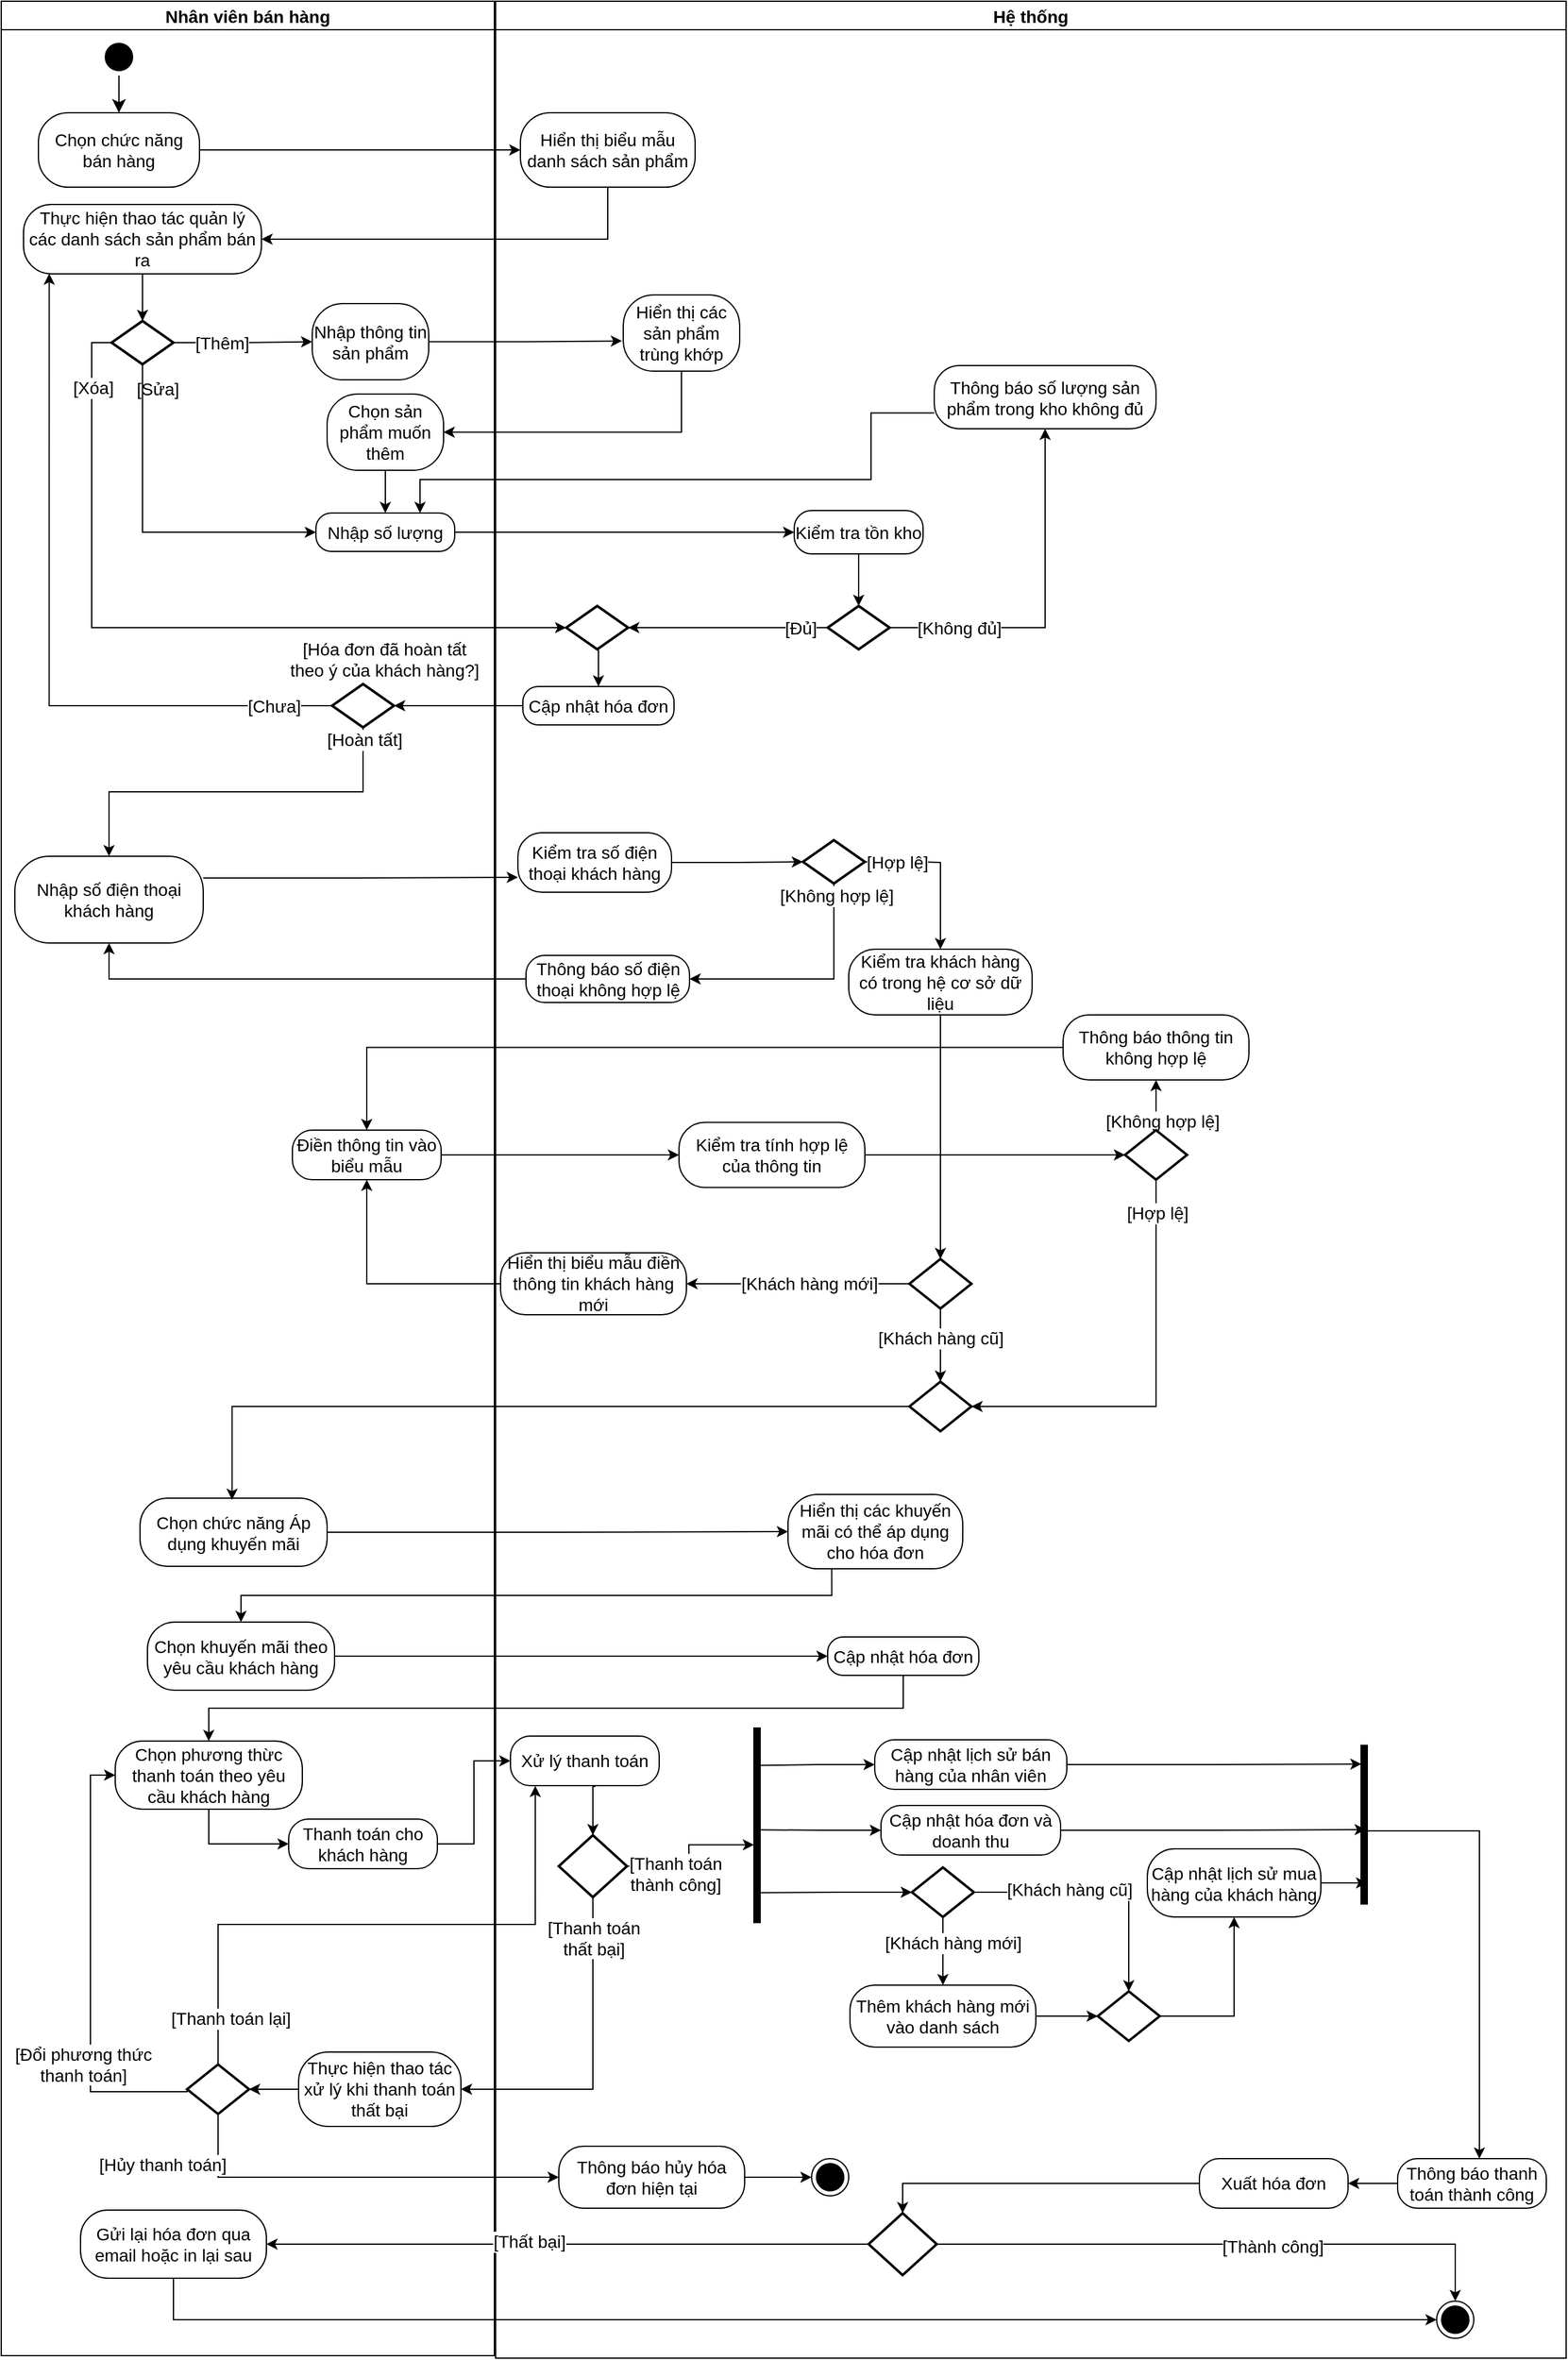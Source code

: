 <mxfile version="26.0.16">
  <diagram name="Page-1" id="S2ohiYedbIWQmPGG_550">
    <mxGraphModel dx="1450" dy="1021" grid="0" gridSize="10" guides="1" tooltips="1" connect="1" arrows="1" fold="1" page="0" pageScale="1" pageWidth="2000" pageHeight="2000" math="0" shadow="0">
      <root>
        <mxCell id="0" />
        <mxCell id="1" parent="0" />
        <mxCell id="1xEPdAz5YI3bWJv0vM2D-1" value="Hệ thống" style="swimlane;startSize=23;fontSize=14;" parent="1" vertex="1">
          <mxGeometry x="307" y="-327" width="864" height="1902" as="geometry" />
        </mxCell>
        <mxCell id="1xEPdAz5YI3bWJv0vM2D-2" value="Hiển thị biểu mẫu danh sách sản phẩm" style="rounded=1;whiteSpace=wrap;html=1;arcSize=40;fontColor=#000000;fillColor=#FFFFFF;strokeColor=#000000;fontSize=14;" parent="1xEPdAz5YI3bWJv0vM2D-1" vertex="1">
          <mxGeometry x="20" y="90" width="141" height="60" as="geometry" />
        </mxCell>
        <mxCell id="1xEPdAz5YI3bWJv0vM2D-9" style="edgeStyle=orthogonalEdgeStyle;rounded=0;orthogonalLoop=1;jettySize=auto;html=1;exitX=0.5;exitY=1;exitDx=0;exitDy=0;entryX=0.5;entryY=0;entryDx=0;entryDy=0;entryPerimeter=0;fontSize=14;exitPerimeter=0;" parent="1xEPdAz5YI3bWJv0vM2D-1" source="1xEPdAz5YI3bWJv0vM2D-54" target="1xEPdAz5YI3bWJv0vM2D-44" edge="1">
          <mxGeometry relative="1" as="geometry">
            <mxPoint x="430" y="470" as="targetPoint" />
            <mxPoint x="425" y="317.5" as="sourcePoint" />
          </mxGeometry>
        </mxCell>
        <mxCell id="1xEPdAz5YI3bWJv0vM2D-10" value="[Khách hàng cũ]" style="edgeLabel;html=1;align=center;verticalAlign=middle;resizable=0;points=[];fontSize=14;" parent="1xEPdAz5YI3bWJv0vM2D-9" vertex="1" connectable="0">
          <mxGeometry x="-0.795" y="-1" relative="1" as="geometry">
            <mxPoint x="1" y="18" as="offset" />
          </mxGeometry>
        </mxCell>
        <mxCell id="1xEPdAz5YI3bWJv0vM2D-11" value="Thông báo số điện thoại không hợp lệ" style="rounded=1;whiteSpace=wrap;html=1;arcSize=40;fontColor=#000000;fillColor=#FFFFFF;strokeColor=#000000;fontSize=14;" parent="1xEPdAz5YI3bWJv0vM2D-1" vertex="1">
          <mxGeometry x="24.5" y="770" width="132" height="38" as="geometry" />
        </mxCell>
        <mxCell id="1xEPdAz5YI3bWJv0vM2D-45" style="edgeStyle=orthogonalEdgeStyle;rounded=0;orthogonalLoop=1;jettySize=auto;html=1;exitX=0.5;exitY=1;exitDx=0;exitDy=0;entryX=1;entryY=0.5;entryDx=0;entryDy=0;entryPerimeter=0;fontSize=14;exitPerimeter=0;" parent="1xEPdAz5YI3bWJv0vM2D-1" source="1xEPdAz5YI3bWJv0vM2D-55" target="1xEPdAz5YI3bWJv0vM2D-44" edge="1">
          <mxGeometry relative="1" as="geometry">
            <mxPoint x="755" y="390" as="sourcePoint" />
          </mxGeometry>
        </mxCell>
        <mxCell id="1xEPdAz5YI3bWJv0vM2D-46" value="[Hợp lệ]" style="edgeLabel;html=1;align=center;verticalAlign=middle;resizable=0;points=[];fontSize=14;" parent="1xEPdAz5YI3bWJv0vM2D-45" vertex="1" connectable="0">
          <mxGeometry x="-0.839" y="1" relative="1" as="geometry">
            <mxPoint as="offset" />
          </mxGeometry>
        </mxCell>
        <mxCell id="1xEPdAz5YI3bWJv0vM2D-47" value="Thông báo thông tin không hợp lệ" style="rounded=1;whiteSpace=wrap;html=1;arcSize=40;fontColor=#000000;fillColor=#FFFFFF;strokeColor=#000000;fontSize=14;" parent="1xEPdAz5YI3bWJv0vM2D-1" vertex="1">
          <mxGeometry x="458" y="818" width="150" height="52.5" as="geometry" />
        </mxCell>
        <mxCell id="tTK-zyydaF6mxMZGHGKh-48" style="edgeStyle=orthogonalEdgeStyle;rounded=0;orthogonalLoop=1;jettySize=auto;html=1;exitX=1;exitY=0.5;exitDx=0;exitDy=0;exitPerimeter=0;fontSize=14;" parent="1xEPdAz5YI3bWJv0vM2D-1" source="1xEPdAz5YI3bWJv0vM2D-53" target="tTK-zyydaF6mxMZGHGKh-36" edge="1">
          <mxGeometry relative="1" as="geometry">
            <Array as="points">
              <mxPoint x="342" y="695" />
              <mxPoint x="381" y="695" />
            </Array>
          </mxGeometry>
        </mxCell>
        <mxCell id="tTK-zyydaF6mxMZGHGKh-49" value="[Hợp lệ]" style="edgeLabel;html=1;align=center;verticalAlign=middle;resizable=0;points=[];fontSize=14;" parent="tTK-zyydaF6mxMZGHGKh-48" vertex="1" connectable="0">
          <mxGeometry x="-0.916" y="1" relative="1" as="geometry">
            <mxPoint x="20" y="1" as="offset" />
          </mxGeometry>
        </mxCell>
        <mxCell id="tTK-zyydaF6mxMZGHGKh-51" style="edgeStyle=orthogonalEdgeStyle;rounded=0;orthogonalLoop=1;jettySize=auto;html=1;exitX=0.5;exitY=1;exitDx=0;exitDy=0;exitPerimeter=0;entryX=1;entryY=0.5;entryDx=0;entryDy=0;fontSize=14;" parent="1xEPdAz5YI3bWJv0vM2D-1" source="1xEPdAz5YI3bWJv0vM2D-53" target="1xEPdAz5YI3bWJv0vM2D-11" edge="1">
          <mxGeometry relative="1" as="geometry" />
        </mxCell>
        <mxCell id="tTK-zyydaF6mxMZGHGKh-52" value="[Không hợp lệ]" style="edgeLabel;html=1;align=center;verticalAlign=middle;resizable=0;points=[];fontSize=14;" parent="tTK-zyydaF6mxMZGHGKh-51" vertex="1" connectable="0">
          <mxGeometry x="-0.897" y="2" relative="1" as="geometry">
            <mxPoint as="offset" />
          </mxGeometry>
        </mxCell>
        <mxCell id="1xEPdAz5YI3bWJv0vM2D-53" value="" style="strokeWidth=2;html=1;shape=mxgraph.flowchart.decision;whiteSpace=wrap;fontSize=14;" parent="1xEPdAz5YI3bWJv0vM2D-1" vertex="1">
          <mxGeometry x="248" y="677" width="50" height="35" as="geometry" />
        </mxCell>
        <mxCell id="1xEPdAz5YI3bWJv0vM2D-54" value="" style="strokeWidth=2;html=1;shape=mxgraph.flowchart.decision;whiteSpace=wrap;fontSize=14;" parent="1xEPdAz5YI3bWJv0vM2D-1" vertex="1">
          <mxGeometry x="334" y="1015" width="50" height="40" as="geometry" />
        </mxCell>
        <mxCell id="tTK-zyydaF6mxMZGHGKh-21" style="edgeStyle=orthogonalEdgeStyle;rounded=0;orthogonalLoop=1;jettySize=auto;html=1;exitX=0.5;exitY=0;exitDx=0;exitDy=0;exitPerimeter=0;fontSize=14;" parent="1xEPdAz5YI3bWJv0vM2D-1" source="1xEPdAz5YI3bWJv0vM2D-55" target="1xEPdAz5YI3bWJv0vM2D-47" edge="1">
          <mxGeometry relative="1" as="geometry" />
        </mxCell>
        <mxCell id="tTK-zyydaF6mxMZGHGKh-40" value="[Không hợp lệ]" style="edgeLabel;html=1;align=center;verticalAlign=middle;resizable=0;points=[];fontSize=14;" parent="tTK-zyydaF6mxMZGHGKh-21" vertex="1" connectable="0">
          <mxGeometry x="-0.645" y="-5" relative="1" as="geometry">
            <mxPoint as="offset" />
          </mxGeometry>
        </mxCell>
        <mxCell id="1xEPdAz5YI3bWJv0vM2D-55" value="" style="strokeWidth=2;html=1;shape=mxgraph.flowchart.decision;whiteSpace=wrap;fontSize=14;" parent="1xEPdAz5YI3bWJv0vM2D-1" vertex="1">
          <mxGeometry x="508" y="911" width="50" height="40" as="geometry" />
        </mxCell>
        <mxCell id="tTK-zyydaF6mxMZGHGKh-13" value="Kiểm tra tính hợp lệ của thông tin" style="rounded=1;whiteSpace=wrap;html=1;arcSize=40;fontColor=#000000;fillColor=#FFFFFF;strokeColor=#000000;fontSize=14;" parent="1xEPdAz5YI3bWJv0vM2D-1" vertex="1">
          <mxGeometry x="148" y="904.75" width="150" height="52.5" as="geometry" />
        </mxCell>
        <mxCell id="tTK-zyydaF6mxMZGHGKh-20" style="edgeStyle=orthogonalEdgeStyle;rounded=0;orthogonalLoop=1;jettySize=auto;html=1;exitX=1;exitY=0.5;exitDx=0;exitDy=0;entryX=0;entryY=0.5;entryDx=0;entryDy=0;entryPerimeter=0;fontSize=14;" parent="1xEPdAz5YI3bWJv0vM2D-1" source="tTK-zyydaF6mxMZGHGKh-13" target="1xEPdAz5YI3bWJv0vM2D-55" edge="1">
          <mxGeometry relative="1" as="geometry" />
        </mxCell>
        <mxCell id="tTK-zyydaF6mxMZGHGKh-23" value="Kiểm tra số điện thoại khách hàng" style="rounded=1;whiteSpace=wrap;html=1;arcSize=40;fontColor=#000000;fillColor=#FFFFFF;strokeColor=#000000;fontSize=14;" parent="1xEPdAz5YI3bWJv0vM2D-1" vertex="1">
          <mxGeometry x="18" y="671" width="124" height="48" as="geometry" />
        </mxCell>
        <mxCell id="1xEPdAz5YI3bWJv0vM2D-44" value="" style="strokeWidth=2;html=1;shape=mxgraph.flowchart.decision;whiteSpace=wrap;fontSize=14;" parent="1xEPdAz5YI3bWJv0vM2D-1" vertex="1">
          <mxGeometry x="334" y="1114" width="50" height="40" as="geometry" />
        </mxCell>
        <mxCell id="tTK-zyydaF6mxMZGHGKh-36" value="Kiểm tra khách hàng có trong hệ cơ sở dữ liệu" style="rounded=1;whiteSpace=wrap;html=1;arcSize=40;fontColor=#000000;fillColor=#FFFFFF;strokeColor=#000000;fontSize=14;" parent="1xEPdAz5YI3bWJv0vM2D-1" vertex="1">
          <mxGeometry x="285" y="765" width="148" height="53" as="geometry" />
        </mxCell>
        <mxCell id="tTK-zyydaF6mxMZGHGKh-37" style="edgeStyle=orthogonalEdgeStyle;rounded=0;orthogonalLoop=1;jettySize=auto;html=1;exitX=0.5;exitY=1;exitDx=0;exitDy=0;entryX=0.5;entryY=0;entryDx=0;entryDy=0;entryPerimeter=0;fontSize=14;" parent="1xEPdAz5YI3bWJv0vM2D-1" source="tTK-zyydaF6mxMZGHGKh-36" target="1xEPdAz5YI3bWJv0vM2D-54" edge="1">
          <mxGeometry relative="1" as="geometry" />
        </mxCell>
        <mxCell id="1xEPdAz5YI3bWJv0vM2D-12" value="Hiển thị biểu mẫu điền thông tin khách hàng mới" style="rounded=1;whiteSpace=wrap;html=1;arcSize=40;fontColor=#000000;fillColor=#FFFFFF;strokeColor=#000000;fontSize=14;" parent="1xEPdAz5YI3bWJv0vM2D-1" vertex="1">
          <mxGeometry x="4" y="1010" width="150" height="50" as="geometry" />
        </mxCell>
        <mxCell id="1xEPdAz5YI3bWJv0vM2D-7" style="edgeStyle=orthogonalEdgeStyle;rounded=0;orthogonalLoop=1;jettySize=auto;html=1;exitX=0;exitY=0.5;exitDx=0;exitDy=0;entryX=1;entryY=0.5;entryDx=0;entryDy=0;fontSize=14;exitPerimeter=0;" parent="1xEPdAz5YI3bWJv0vM2D-1" source="1xEPdAz5YI3bWJv0vM2D-54" target="1xEPdAz5YI3bWJv0vM2D-12" edge="1">
          <mxGeometry relative="1" as="geometry">
            <mxPoint x="680" y="270" as="targetPoint" />
            <Array as="points" />
            <mxPoint x="425" y="222.5" as="sourcePoint" />
          </mxGeometry>
        </mxCell>
        <mxCell id="1xEPdAz5YI3bWJv0vM2D-8" value="[Khách hàng&amp;nbsp;&lt;span style=&quot;background-color: light-dark(#ffffff, var(--ge-dark-color, #121212)); color: light-dark(rgb(0, 0, 0), rgb(255, 255, 255));&quot;&gt;mới]&lt;/span&gt;" style="edgeLabel;html=1;align=center;verticalAlign=middle;resizable=0;points=[];fontSize=14;" parent="1xEPdAz5YI3bWJv0vM2D-7" vertex="1" connectable="0">
          <mxGeometry x="-0.256" y="1" relative="1" as="geometry">
            <mxPoint x="-14" y="-1" as="offset" />
          </mxGeometry>
        </mxCell>
        <mxCell id="tTK-zyydaF6mxMZGHGKh-50" style="edgeStyle=orthogonalEdgeStyle;rounded=0;orthogonalLoop=1;jettySize=auto;html=1;exitX=1;exitY=0.5;exitDx=0;exitDy=0;entryX=0;entryY=0.5;entryDx=0;entryDy=0;entryPerimeter=0;fontSize=14;" parent="1xEPdAz5YI3bWJv0vM2D-1" source="tTK-zyydaF6mxMZGHGKh-23" target="1xEPdAz5YI3bWJv0vM2D-53" edge="1">
          <mxGeometry relative="1" as="geometry" />
        </mxCell>
        <mxCell id="tTK-zyydaF6mxMZGHGKh-71" style="edgeStyle=orthogonalEdgeStyle;rounded=0;orthogonalLoop=1;jettySize=auto;html=1;exitX=1;exitY=0.5;exitDx=0;exitDy=0;exitPerimeter=0;entryX=0.5;entryY=1;entryDx=0;entryDy=0;fontSize=14;" parent="1xEPdAz5YI3bWJv0vM2D-1" source="tTK-zyydaF6mxMZGHGKh-55" target="tTK-zyydaF6mxMZGHGKh-86" edge="1">
          <mxGeometry relative="1" as="geometry">
            <mxPoint x="450" y="349" as="targetPoint" />
          </mxGeometry>
        </mxCell>
        <mxCell id="tTK-zyydaF6mxMZGHGKh-72" value="[Không đủ]" style="edgeLabel;html=1;align=center;verticalAlign=middle;resizable=0;points=[];fontSize=14;" parent="tTK-zyydaF6mxMZGHGKh-71" vertex="1" connectable="0">
          <mxGeometry x="-0.723" y="-1" relative="1" as="geometry">
            <mxPoint x="16" y="-1" as="offset" />
          </mxGeometry>
        </mxCell>
        <mxCell id="tTK-zyydaF6mxMZGHGKh-101" value="" style="edgeStyle=orthogonalEdgeStyle;rounded=0;orthogonalLoop=1;jettySize=auto;html=1;fontSize=14;" parent="1xEPdAz5YI3bWJv0vM2D-1" source="tTK-zyydaF6mxMZGHGKh-68" target="tTK-zyydaF6mxMZGHGKh-55" edge="1">
          <mxGeometry relative="1" as="geometry" />
        </mxCell>
        <mxCell id="tTK-zyydaF6mxMZGHGKh-68" value="Kiểm tra tồn kho" style="rounded=1;whiteSpace=wrap;html=1;arcSize=40;fontColor=#000000;fillColor=#FFFFFF;strokeColor=#000000;fontSize=14;" parent="1xEPdAz5YI3bWJv0vM2D-1" vertex="1">
          <mxGeometry x="241" y="411" width="104" height="35" as="geometry" />
        </mxCell>
        <mxCell id="tTK-zyydaF6mxMZGHGKh-86" value="Thông báo số lượng sản phẩm trong kho không đủ" style="rounded=1;whiteSpace=wrap;html=1;arcSize=40;fontColor=#000000;fillColor=#FFFFFF;strokeColor=#000000;fontSize=14;" parent="1xEPdAz5YI3bWJv0vM2D-1" vertex="1">
          <mxGeometry x="354" y="294" width="179" height="51" as="geometry" />
        </mxCell>
        <mxCell id="tTK-zyydaF6mxMZGHGKh-89" value="Hiển thị các sản phẩm trùng khớp" style="rounded=1;whiteSpace=wrap;html=1;arcSize=40;fontColor=#000000;fillColor=#FFFFFF;strokeColor=#000000;fontSize=14;" parent="1xEPdAz5YI3bWJv0vM2D-1" vertex="1">
          <mxGeometry x="103" y="237" width="94" height="61.5" as="geometry" />
        </mxCell>
        <mxCell id="tTK-zyydaF6mxMZGHGKh-104" style="edgeStyle=orthogonalEdgeStyle;rounded=0;orthogonalLoop=1;jettySize=auto;html=1;exitX=0.5;exitY=1;exitDx=0;exitDy=0;exitPerimeter=0;entryX=0.5;entryY=0;entryDx=0;entryDy=0;fontSize=14;" parent="1xEPdAz5YI3bWJv0vM2D-1" source="tTK-zyydaF6mxMZGHGKh-63" target="tTK-zyydaF6mxMZGHGKh-105" edge="1">
          <mxGeometry relative="1" as="geometry">
            <mxPoint x="78" y="549.4" as="targetPoint" />
          </mxGeometry>
        </mxCell>
        <mxCell id="tTK-zyydaF6mxMZGHGKh-63" value="" style="strokeWidth=2;html=1;shape=mxgraph.flowchart.decision;whiteSpace=wrap;fontSize=14;" parent="1xEPdAz5YI3bWJv0vM2D-1" vertex="1">
          <mxGeometry x="57" y="488" width="50" height="35" as="geometry" />
        </mxCell>
        <mxCell id="tTK-zyydaF6mxMZGHGKh-55" value="" style="strokeWidth=2;html=1;shape=mxgraph.flowchart.decision;whiteSpace=wrap;fontSize=14;" parent="1xEPdAz5YI3bWJv0vM2D-1" vertex="1">
          <mxGeometry x="268" y="488" width="50" height="35" as="geometry" />
        </mxCell>
        <mxCell id="tTK-zyydaF6mxMZGHGKh-99" style="edgeStyle=orthogonalEdgeStyle;rounded=0;orthogonalLoop=1;jettySize=auto;html=1;exitX=0;exitY=0.5;exitDx=0;exitDy=0;exitPerimeter=0;entryX=1;entryY=0.5;entryDx=0;entryDy=0;entryPerimeter=0;fontSize=14;" parent="1xEPdAz5YI3bWJv0vM2D-1" source="tTK-zyydaF6mxMZGHGKh-55" target="tTK-zyydaF6mxMZGHGKh-63" edge="1">
          <mxGeometry relative="1" as="geometry" />
        </mxCell>
        <mxCell id="tTK-zyydaF6mxMZGHGKh-100" value="[Đủ]" style="edgeLabel;html=1;align=center;verticalAlign=middle;resizable=0;points=[];fontSize=14;" parent="tTK-zyydaF6mxMZGHGKh-99" vertex="1" connectable="0">
          <mxGeometry x="-0.876" y="-1" relative="1" as="geometry">
            <mxPoint x="-12" y="1" as="offset" />
          </mxGeometry>
        </mxCell>
        <mxCell id="tTK-zyydaF6mxMZGHGKh-105" value="Cập nhật hóa đơn" style="rounded=1;whiteSpace=wrap;html=1;arcSize=40;fontColor=#000000;fillColor=#FFFFFF;strokeColor=#000000;fontSize=14;" parent="1xEPdAz5YI3bWJv0vM2D-1" vertex="1">
          <mxGeometry x="22" y="553" width="122" height="31" as="geometry" />
        </mxCell>
        <mxCell id="tTK-zyydaF6mxMZGHGKh-116" value="" style="ellipse;html=1;shape=endState;fillColor=#000000;strokeColor=#000000;fontSize=14;" parent="1xEPdAz5YI3bWJv0vM2D-1" vertex="1">
          <mxGeometry x="759.5" y="1856" width="30" height="30" as="geometry" />
        </mxCell>
        <mxCell id="tTK-zyydaF6mxMZGHGKh-117" value="Xử lý thanh toán" style="rounded=1;whiteSpace=wrap;html=1;arcSize=40;fontColor=#000000;fillColor=#FFFFFF;strokeColor=#000000;fontSize=14;" parent="1xEPdAz5YI3bWJv0vM2D-1" vertex="1">
          <mxGeometry x="12" y="1400" width="120" height="40" as="geometry" />
        </mxCell>
        <mxCell id="tTK-zyydaF6mxMZGHGKh-118" value="" style="edgeStyle=orthogonalEdgeStyle;rounded=0;orthogonalLoop=1;jettySize=auto;html=1;entryX=0.477;entryY=0.363;entryDx=0;entryDy=0;entryPerimeter=0;startArrow=classic;startFill=1;endArrow=none;fontSize=14;" parent="1xEPdAz5YI3bWJv0vM2D-1" source="tTK-zyydaF6mxMZGHGKh-119" target="tTK-zyydaF6mxMZGHGKh-120" edge="1">
          <mxGeometry relative="1" as="geometry" />
        </mxCell>
        <mxCell id="tTK-zyydaF6mxMZGHGKh-119" value="Cập nhật hóa đơn và doanh thu" style="rounded=1;whiteSpace=wrap;html=1;arcSize=40;fontColor=#000000;fillColor=#FFFFFF;strokeColor=#000000;fontSize=14;" parent="1xEPdAz5YI3bWJv0vM2D-1" vertex="1">
          <mxGeometry x="311" y="1456" width="145" height="40" as="geometry" />
        </mxCell>
        <mxCell id="tTK-zyydaF6mxMZGHGKh-120" value="" style="shape=line;html=1;strokeWidth=6;strokeColor=#000000;rotation=-90;fontSize=14;" parent="1xEPdAz5YI3bWJv0vM2D-1" vertex="1">
          <mxGeometry x="132" y="1467" width="158" height="10" as="geometry" />
        </mxCell>
        <mxCell id="tTK-zyydaF6mxMZGHGKh-121" style="edgeStyle=orthogonalEdgeStyle;rounded=0;orthogonalLoop=1;jettySize=auto;html=1;exitX=0.5;exitY=1;exitDx=0;exitDy=0;fontSize=14;" parent="1xEPdAz5YI3bWJv0vM2D-1" edge="1">
          <mxGeometry relative="1" as="geometry">
            <mxPoint x="246" y="1601" as="sourcePoint" />
            <mxPoint x="246" y="1601" as="targetPoint" />
          </mxGeometry>
        </mxCell>
        <mxCell id="tTK-zyydaF6mxMZGHGKh-122" value="" style="shape=line;html=1;strokeWidth=6;strokeColor=#000000;rotation=-90;fontSize=14;" parent="1xEPdAz5YI3bWJv0vM2D-1" vertex="1">
          <mxGeometry x="636.5" y="1466.5" width="129" height="10" as="geometry" />
        </mxCell>
        <mxCell id="tTK-zyydaF6mxMZGHGKh-123" value="Thêm khách hàng mới vào danh sách" style="rounded=1;whiteSpace=wrap;html=1;arcSize=40;fontColor=#000000;fillColor=#FFFFFF;strokeColor=#000000;fontSize=14;" parent="1xEPdAz5YI3bWJv0vM2D-1" vertex="1">
          <mxGeometry x="286" y="1601" width="150" height="50" as="geometry" />
        </mxCell>
        <mxCell id="tTK-zyydaF6mxMZGHGKh-124" style="edgeStyle=orthogonalEdgeStyle;rounded=0;orthogonalLoop=1;jettySize=auto;html=1;exitX=1;exitY=0.5;exitDx=0;exitDy=0;exitPerimeter=0;entryX=0.5;entryY=1;entryDx=0;entryDy=0;fontSize=14;" parent="1xEPdAz5YI3bWJv0vM2D-1" source="tTK-zyydaF6mxMZGHGKh-125" target="tTK-zyydaF6mxMZGHGKh-126" edge="1">
          <mxGeometry relative="1" as="geometry" />
        </mxCell>
        <mxCell id="tTK-zyydaF6mxMZGHGKh-125" value="" style="strokeWidth=2;html=1;shape=mxgraph.flowchart.decision;whiteSpace=wrap;fontSize=14;" parent="1xEPdAz5YI3bWJv0vM2D-1" vertex="1">
          <mxGeometry x="486" y="1606" width="50" height="40" as="geometry" />
        </mxCell>
        <mxCell id="tTK-zyydaF6mxMZGHGKh-126" value="Cập nhật lịch sử mua hàng của khách hàng" style="rounded=1;whiteSpace=wrap;html=1;arcSize=40;fontColor=#000000;fillColor=#FFFFFF;strokeColor=#000000;fontSize=14;" parent="1xEPdAz5YI3bWJv0vM2D-1" vertex="1">
          <mxGeometry x="526" y="1491" width="140" height="55" as="geometry" />
        </mxCell>
        <mxCell id="tTK-zyydaF6mxMZGHGKh-127" value="Cập nhật lịch sử bán hàng của nhân viên" style="rounded=1;whiteSpace=wrap;html=1;arcSize=40;fontColor=#000000;fillColor=#FFFFFF;strokeColor=#000000;fontSize=14;" parent="1xEPdAz5YI3bWJv0vM2D-1" vertex="1">
          <mxGeometry x="306" y="1403" width="155" height="40" as="geometry" />
        </mxCell>
        <mxCell id="tTK-zyydaF6mxMZGHGKh-128" style="edgeStyle=orthogonalEdgeStyle;rounded=0;orthogonalLoop=1;jettySize=auto;html=1;fontSize=14;" parent="1xEPdAz5YI3bWJv0vM2D-1" source="tTK-zyydaF6mxMZGHGKh-135" target="tTK-zyydaF6mxMZGHGKh-116" edge="1">
          <mxGeometry relative="1" as="geometry">
            <mxPoint x="751" y="1534" as="sourcePoint" />
          </mxGeometry>
        </mxCell>
        <mxCell id="tTK-zyydaF6mxMZGHGKh-129" value="[Thành công]" style="edgeLabel;html=1;align=center;verticalAlign=middle;resizable=0;points=[];fontSize=14;" parent="tTK-zyydaF6mxMZGHGKh-128" vertex="1" connectable="0">
          <mxGeometry x="0.164" y="-2" relative="1" as="geometry">
            <mxPoint as="offset" />
          </mxGeometry>
        </mxCell>
        <mxCell id="tTK-zyydaF6mxMZGHGKh-130" value="Xuất hóa đơn" style="rounded=1;whiteSpace=wrap;html=1;arcSize=40;fontColor=#000000;fillColor=#FFFFFF;strokeColor=#000000;fontSize=14;" parent="1xEPdAz5YI3bWJv0vM2D-1" vertex="1">
          <mxGeometry x="568" y="1741" width="120" height="40" as="geometry" />
        </mxCell>
        <mxCell id="tTK-zyydaF6mxMZGHGKh-131" style="edgeStyle=orthogonalEdgeStyle;rounded=0;orthogonalLoop=1;jettySize=auto;html=1;exitX=1;exitY=0.5;exitDx=0;exitDy=0;entryX=0.5;entryY=0;entryDx=0;entryDy=0;entryPerimeter=0;exitPerimeter=0;fontSize=14;" parent="1xEPdAz5YI3bWJv0vM2D-1" source="tTK-zyydaF6mxMZGHGKh-138" target="tTK-zyydaF6mxMZGHGKh-125" edge="1">
          <mxGeometry relative="1" as="geometry">
            <mxPoint x="456" y="1518.5" as="sourcePoint" />
          </mxGeometry>
        </mxCell>
        <mxCell id="tTK-zyydaF6mxMZGHGKh-132" value="[Khách hàng cũ]" style="edgeLabel;html=1;align=center;verticalAlign=middle;resizable=0;points=[];fontSize=14;" parent="tTK-zyydaF6mxMZGHGKh-131" vertex="1" connectable="0">
          <mxGeometry x="-0.252" y="2" relative="1" as="geometry">
            <mxPoint as="offset" />
          </mxGeometry>
        </mxCell>
        <mxCell id="tTK-zyydaF6mxMZGHGKh-133" style="edgeStyle=orthogonalEdgeStyle;rounded=0;orthogonalLoop=1;jettySize=auto;html=1;exitX=1;exitY=0.5;exitDx=0;exitDy=0;entryX=0;entryY=0.5;entryDx=0;entryDy=0;entryPerimeter=0;fontSize=14;" parent="1xEPdAz5YI3bWJv0vM2D-1" source="tTK-zyydaF6mxMZGHGKh-123" target="tTK-zyydaF6mxMZGHGKh-125" edge="1">
          <mxGeometry relative="1" as="geometry" />
        </mxCell>
        <mxCell id="tTK-zyydaF6mxMZGHGKh-135" value="" style="strokeWidth=2;html=1;shape=mxgraph.flowchart.decision;whiteSpace=wrap;fontSize=14;" parent="1xEPdAz5YI3bWJv0vM2D-1" vertex="1">
          <mxGeometry x="301" y="1785" width="55" height="50" as="geometry" />
        </mxCell>
        <mxCell id="tTK-zyydaF6mxMZGHGKh-137" value="" style="edgeStyle=orthogonalEdgeStyle;rounded=0;orthogonalLoop=1;jettySize=auto;html=1;fontSize=14;" parent="1xEPdAz5YI3bWJv0vM2D-1" source="tTK-zyydaF6mxMZGHGKh-138" target="tTK-zyydaF6mxMZGHGKh-123" edge="1">
          <mxGeometry relative="1" as="geometry" />
        </mxCell>
        <mxCell id="tTK-zyydaF6mxMZGHGKh-138" value="" style="strokeWidth=2;html=1;shape=mxgraph.flowchart.decision;whiteSpace=wrap;fontSize=14;" parent="1xEPdAz5YI3bWJv0vM2D-1" vertex="1">
          <mxGeometry x="336" y="1506" width="50" height="40" as="geometry" />
        </mxCell>
        <mxCell id="tTK-zyydaF6mxMZGHGKh-139" value="[Khách hàng mới]" style="edgeLabel;html=1;align=center;verticalAlign=middle;resizable=0;points=[];fontSize=14;rotation=0;" parent="1xEPdAz5YI3bWJv0vM2D-1" vertex="1" connectable="0">
          <mxGeometry x="355.999" y="1580.999" as="geometry">
            <mxPoint x="13" y="-14" as="offset" />
          </mxGeometry>
        </mxCell>
        <mxCell id="tTK-zyydaF6mxMZGHGKh-140" style="edgeStyle=orthogonalEdgeStyle;rounded=0;orthogonalLoop=1;jettySize=auto;html=1;exitX=0;exitY=0.5;exitDx=0;exitDy=0;entryX=0.805;entryY=0.24;entryDx=0;entryDy=0;entryPerimeter=0;startArrow=classic;startFill=1;endArrow=none;fontSize=14;" parent="1xEPdAz5YI3bWJv0vM2D-1" source="tTK-zyydaF6mxMZGHGKh-127" target="tTK-zyydaF6mxMZGHGKh-120" edge="1">
          <mxGeometry relative="1" as="geometry" />
        </mxCell>
        <mxCell id="tTK-zyydaF6mxMZGHGKh-141" style="edgeStyle=orthogonalEdgeStyle;rounded=0;orthogonalLoop=1;jettySize=auto;html=1;exitX=0;exitY=0.5;exitDx=0;exitDy=0;exitPerimeter=0;entryX=0.156;entryY=0.5;entryDx=0;entryDy=0;entryPerimeter=0;startArrow=classic;startFill=1;endArrow=none;fontSize=14;" parent="1xEPdAz5YI3bWJv0vM2D-1" source="tTK-zyydaF6mxMZGHGKh-138" target="tTK-zyydaF6mxMZGHGKh-120" edge="1">
          <mxGeometry relative="1" as="geometry" />
        </mxCell>
        <mxCell id="tTK-zyydaF6mxMZGHGKh-146" style="edgeStyle=orthogonalEdgeStyle;rounded=0;orthogonalLoop=1;jettySize=auto;html=1;exitX=1;exitY=0.5;exitDx=0;exitDy=0;entryX=0.879;entryY=0.283;entryDx=0;entryDy=0;entryPerimeter=0;fontSize=14;" parent="1xEPdAz5YI3bWJv0vM2D-1" source="tTK-zyydaF6mxMZGHGKh-127" target="tTK-zyydaF6mxMZGHGKh-122" edge="1">
          <mxGeometry relative="1" as="geometry" />
        </mxCell>
        <mxCell id="tTK-zyydaF6mxMZGHGKh-147" style="edgeStyle=orthogonalEdgeStyle;rounded=0;orthogonalLoop=1;jettySize=auto;html=1;exitX=1;exitY=0.5;exitDx=0;exitDy=0;entryX=0.469;entryY=0.63;entryDx=0;entryDy=0;entryPerimeter=0;fontSize=14;" parent="1xEPdAz5YI3bWJv0vM2D-1" source="tTK-zyydaF6mxMZGHGKh-119" target="tTK-zyydaF6mxMZGHGKh-122" edge="1">
          <mxGeometry relative="1" as="geometry" />
        </mxCell>
        <mxCell id="tTK-zyydaF6mxMZGHGKh-148" style="edgeStyle=orthogonalEdgeStyle;rounded=0;orthogonalLoop=1;jettySize=auto;html=1;exitX=1;exitY=0.5;exitDx=0;exitDy=0;entryX=0.137;entryY=0.743;entryDx=0;entryDy=0;entryPerimeter=0;fontSize=14;" parent="1xEPdAz5YI3bWJv0vM2D-1" source="tTK-zyydaF6mxMZGHGKh-126" target="tTK-zyydaF6mxMZGHGKh-122" edge="1">
          <mxGeometry relative="1" as="geometry" />
        </mxCell>
        <mxCell id="tTK-zyydaF6mxMZGHGKh-149" style="edgeStyle=orthogonalEdgeStyle;rounded=0;orthogonalLoop=1;jettySize=auto;html=1;entryX=0.4;entryY=0.253;entryDx=0;entryDy=0;entryPerimeter=0;fontSize=14;exitX=1;exitY=0.5;exitDx=0;exitDy=0;exitPerimeter=0;" parent="1xEPdAz5YI3bWJv0vM2D-1" source="tTK-zyydaF6mxMZGHGKh-204" target="tTK-zyydaF6mxMZGHGKh-120" edge="1">
          <mxGeometry relative="1" as="geometry">
            <mxPoint x="169" y="1564" as="sourcePoint" />
          </mxGeometry>
        </mxCell>
        <mxCell id="tTK-zyydaF6mxMZGHGKh-206" value="[Thanh toán&lt;div&gt;thành công]&lt;/div&gt;" style="edgeLabel;html=1;align=center;verticalAlign=middle;resizable=0;points=[];fontSize=14;" parent="tTK-zyydaF6mxMZGHGKh-149" vertex="1" connectable="0">
          <mxGeometry x="-0.561" y="-1" relative="1" as="geometry">
            <mxPoint x="12" y="5" as="offset" />
          </mxGeometry>
        </mxCell>
        <mxCell id="tTK-zyydaF6mxMZGHGKh-154" value="Hiển thị các khuyến mãi có thể áp dụng cho hóa đơn" style="rounded=1;whiteSpace=wrap;html=1;arcSize=40;fontColor=#000000;fillColor=#FFFFFF;strokeColor=#000000;fontSize=14;" parent="1xEPdAz5YI3bWJv0vM2D-1" vertex="1">
          <mxGeometry x="236" y="1205" width="141" height="60" as="geometry" />
        </mxCell>
        <mxCell id="tTK-zyydaF6mxMZGHGKh-160" value="Cập nhật hóa đơn" style="rounded=1;whiteSpace=wrap;html=1;arcSize=40;fontColor=#000000;fillColor=#FFFFFF;strokeColor=#000000;fontSize=14;" parent="1xEPdAz5YI3bWJv0vM2D-1" vertex="1">
          <mxGeometry x="268" y="1320" width="122" height="31" as="geometry" />
        </mxCell>
        <mxCell id="tTK-zyydaF6mxMZGHGKh-202" value="" style="edgeStyle=orthogonalEdgeStyle;rounded=0;orthogonalLoop=1;jettySize=auto;html=1;fontSize=14;" parent="1xEPdAz5YI3bWJv0vM2D-1" source="tTK-zyydaF6mxMZGHGKh-166" target="tTK-zyydaF6mxMZGHGKh-130" edge="1">
          <mxGeometry relative="1" as="geometry" />
        </mxCell>
        <mxCell id="tTK-zyydaF6mxMZGHGKh-166" value="Thông báo thanh toán thành công" style="rounded=1;whiteSpace=wrap;html=1;arcSize=40;fontColor=#000000;fillColor=#FFFFFF;strokeColor=#000000;fontSize=14;" parent="1xEPdAz5YI3bWJv0vM2D-1" vertex="1">
          <mxGeometry x="728" y="1741" width="120" height="40" as="geometry" />
        </mxCell>
        <mxCell id="tTK-zyydaF6mxMZGHGKh-179" style="edgeStyle=orthogonalEdgeStyle;rounded=0;orthogonalLoop=1;jettySize=auto;html=1;entryX=0.461;entryY=0.221;entryDx=0;entryDy=0;entryPerimeter=0;endArrow=none;startFill=1;startArrow=classic;fontSize=14;" parent="1xEPdAz5YI3bWJv0vM2D-1" source="tTK-zyydaF6mxMZGHGKh-166" target="tTK-zyydaF6mxMZGHGKh-122" edge="1">
          <mxGeometry relative="1" as="geometry">
            <mxPoint x="731" y="1476" as="sourcePoint" />
            <Array as="points">
              <mxPoint x="794" y="1477" />
            </Array>
          </mxGeometry>
        </mxCell>
        <mxCell id="tTK-zyydaF6mxMZGHGKh-184" style="edgeStyle=orthogonalEdgeStyle;rounded=0;orthogonalLoop=1;jettySize=auto;html=1;exitX=0;exitY=0.5;exitDx=0;exitDy=0;entryX=0.5;entryY=0;entryDx=0;entryDy=0;entryPerimeter=0;fontSize=14;" parent="1xEPdAz5YI3bWJv0vM2D-1" source="tTK-zyydaF6mxMZGHGKh-130" target="tTK-zyydaF6mxMZGHGKh-135" edge="1">
          <mxGeometry relative="1" as="geometry" />
        </mxCell>
        <mxCell id="tTK-zyydaF6mxMZGHGKh-199" value="" style="ellipse;html=1;shape=endState;fillColor=#000000;strokeColor=#000000;fontSize=14;" parent="1xEPdAz5YI3bWJv0vM2D-1" vertex="1">
          <mxGeometry x="255" y="1741" width="30" height="30" as="geometry" />
        </mxCell>
        <mxCell id="tTK-zyydaF6mxMZGHGKh-203" value="" style="edgeStyle=orthogonalEdgeStyle;rounded=0;orthogonalLoop=1;jettySize=auto;html=1;fontSize=14;" parent="1xEPdAz5YI3bWJv0vM2D-1" source="tTK-zyydaF6mxMZGHGKh-200" target="tTK-zyydaF6mxMZGHGKh-199" edge="1">
          <mxGeometry relative="1" as="geometry" />
        </mxCell>
        <mxCell id="tTK-zyydaF6mxMZGHGKh-200" value="Thông báo hủy hóa đơn hiện tại" style="rounded=1;whiteSpace=wrap;html=1;arcSize=40;fontColor=#000000;fillColor=#FFFFFF;strokeColor=#000000;fontSize=14;" parent="1xEPdAz5YI3bWJv0vM2D-1" vertex="1">
          <mxGeometry x="51" y="1731" width="150" height="50" as="geometry" />
        </mxCell>
        <mxCell id="tTK-zyydaF6mxMZGHGKh-204" value="" style="strokeWidth=2;html=1;shape=mxgraph.flowchart.decision;whiteSpace=wrap;fontSize=14;" parent="1xEPdAz5YI3bWJv0vM2D-1" vertex="1">
          <mxGeometry x="51" y="1480" width="55" height="50" as="geometry" />
        </mxCell>
        <mxCell id="tTK-zyydaF6mxMZGHGKh-205" style="edgeStyle=orthogonalEdgeStyle;rounded=0;orthogonalLoop=1;jettySize=auto;html=1;exitX=0.571;exitY=1.017;exitDx=0;exitDy=0;entryX=0.5;entryY=0;entryDx=0;entryDy=0;entryPerimeter=0;exitPerimeter=0;fontSize=14;" parent="1xEPdAz5YI3bWJv0vM2D-1" source="tTK-zyydaF6mxMZGHGKh-117" target="tTK-zyydaF6mxMZGHGKh-204" edge="1">
          <mxGeometry relative="1" as="geometry" />
        </mxCell>
        <mxCell id="1xEPdAz5YI3bWJv0vM2D-57" value="Nhân viên bán hàng" style="swimlane;startSize=23;fontSize=14;" parent="1" vertex="1">
          <mxGeometry x="-92" y="-327" width="398" height="1900" as="geometry" />
        </mxCell>
        <mxCell id="1xEPdAz5YI3bWJv0vM2D-58" value="Chọn chức năng bán hàng" style="rounded=1;whiteSpace=wrap;html=1;arcSize=40;fontColor=#000000;fillColor=#FFFFFF;strokeColor=#000000;fontSize=14;" parent="1xEPdAz5YI3bWJv0vM2D-57" vertex="1">
          <mxGeometry x="30" y="90" width="130" height="60" as="geometry" />
        </mxCell>
        <mxCell id="1xEPdAz5YI3bWJv0vM2D-59" value="" style="ellipse;html=1;shape=startState;fillColor=#000000;strokeColor=#000000;fontSize=14;" parent="1xEPdAz5YI3bWJv0vM2D-57" vertex="1">
          <mxGeometry x="80" y="30" width="30" height="30" as="geometry" />
        </mxCell>
        <mxCell id="1xEPdAz5YI3bWJv0vM2D-60" value="" style="edgeStyle=orthogonalEdgeStyle;html=1;verticalAlign=bottom;endArrow=classic;endSize=8;strokeColor=#000000;rounded=0;entryX=0.5;entryY=0;entryDx=0;entryDy=0;fontSize=14;endFill=1;" parent="1xEPdAz5YI3bWJv0vM2D-57" source="1xEPdAz5YI3bWJv0vM2D-59" target="1xEPdAz5YI3bWJv0vM2D-58" edge="1">
          <mxGeometry relative="1" as="geometry">
            <mxPoint x="90" y="130" as="targetPoint" />
          </mxGeometry>
        </mxCell>
        <mxCell id="tTK-zyydaF6mxMZGHGKh-58" style="edgeStyle=orthogonalEdgeStyle;rounded=0;orthogonalLoop=1;jettySize=auto;html=1;exitX=0.5;exitY=1;exitDx=0;exitDy=0;fontSize=14;" parent="1xEPdAz5YI3bWJv0vM2D-57" source="1xEPdAz5YI3bWJv0vM2D-62" target="tTK-zyydaF6mxMZGHGKh-57" edge="1">
          <mxGeometry relative="1" as="geometry" />
        </mxCell>
        <mxCell id="1xEPdAz5YI3bWJv0vM2D-62" value="Thực hiện thao tác quản lý các danh sách sản phẩm bán ra" style="rounded=1;whiteSpace=wrap;html=1;arcSize=40;fontColor=#000000;fillColor=#FFFFFF;strokeColor=#000000;fontSize=14;" parent="1xEPdAz5YI3bWJv0vM2D-57" vertex="1">
          <mxGeometry x="18" y="164" width="192" height="56" as="geometry" />
        </mxCell>
        <mxCell id="1xEPdAz5YI3bWJv0vM2D-63" value="Nhập số điện thoại khách hàng" style="rounded=1;whiteSpace=wrap;html=1;arcSize=40;fontColor=#000000;fillColor=#FFFFFF;strokeColor=#000000;fontSize=14;" parent="1xEPdAz5YI3bWJv0vM2D-57" vertex="1">
          <mxGeometry x="11" y="690" width="152" height="70" as="geometry" />
        </mxCell>
        <mxCell id="1xEPdAz5YI3bWJv0vM2D-65" value="Điền thông tin vào biểu mẫu" style="rounded=1;whiteSpace=wrap;html=1;arcSize=40;fontColor=#000000;fillColor=#FFFFFF;strokeColor=#000000;fontSize=14;" parent="1xEPdAz5YI3bWJv0vM2D-57" vertex="1">
          <mxGeometry x="235" y="911" width="120" height="40" as="geometry" />
        </mxCell>
        <mxCell id="tTK-zyydaF6mxMZGHGKh-60" style="edgeStyle=orthogonalEdgeStyle;rounded=0;orthogonalLoop=1;jettySize=auto;html=1;exitX=0.5;exitY=1;exitDx=0;exitDy=0;exitPerimeter=0;fontSize=14;entryX=0;entryY=0.5;entryDx=0;entryDy=0;" parent="1xEPdAz5YI3bWJv0vM2D-57" source="tTK-zyydaF6mxMZGHGKh-57" target="tTK-zyydaF6mxMZGHGKh-75" edge="1">
          <mxGeometry relative="1" as="geometry">
            <mxPoint x="114" y="389" as="targetPoint" />
          </mxGeometry>
        </mxCell>
        <mxCell id="tTK-zyydaF6mxMZGHGKh-57" value="" style="strokeWidth=2;html=1;shape=mxgraph.flowchart.decision;whiteSpace=wrap;fontSize=14;" parent="1xEPdAz5YI3bWJv0vM2D-57" vertex="1">
          <mxGeometry x="89" y="258" width="50" height="35" as="geometry" />
        </mxCell>
        <mxCell id="tTK-zyydaF6mxMZGHGKh-75" value="Nhập số lượng" style="rounded=1;whiteSpace=wrap;html=1;arcSize=40;fontColor=#000000;fillColor=#FFFFFF;strokeColor=#000000;fontSize=14;" parent="1xEPdAz5YI3bWJv0vM2D-57" vertex="1">
          <mxGeometry x="254" y="413" width="112" height="31" as="geometry" />
        </mxCell>
        <mxCell id="tTK-zyydaF6mxMZGHGKh-54" value="Nhập thông tin sản phẩm" style="rounded=1;whiteSpace=wrap;html=1;arcSize=40;fontColor=#000000;fillColor=#FFFFFF;strokeColor=#000000;fontSize=14;" parent="1xEPdAz5YI3bWJv0vM2D-57" vertex="1">
          <mxGeometry x="251" y="244" width="94" height="61.5" as="geometry" />
        </mxCell>
        <mxCell id="tTK-zyydaF6mxMZGHGKh-59" style="edgeStyle=orthogonalEdgeStyle;rounded=0;orthogonalLoop=1;jettySize=auto;html=1;exitX=1;exitY=0.5;exitDx=0;exitDy=0;exitPerimeter=0;fontSize=14;" parent="1xEPdAz5YI3bWJv0vM2D-57" source="tTK-zyydaF6mxMZGHGKh-57" target="tTK-zyydaF6mxMZGHGKh-54" edge="1">
          <mxGeometry relative="1" as="geometry">
            <mxPoint x="177" y="242.167" as="targetPoint" />
          </mxGeometry>
        </mxCell>
        <mxCell id="tTK-zyydaF6mxMZGHGKh-66" value="[Thêm]" style="edgeLabel;html=1;align=center;verticalAlign=middle;resizable=0;points=[];fontSize=14;" parent="tTK-zyydaF6mxMZGHGKh-59" vertex="1" connectable="0">
          <mxGeometry x="-0.592" y="2" relative="1" as="geometry">
            <mxPoint x="16" y="2" as="offset" />
          </mxGeometry>
        </mxCell>
        <mxCell id="tTK-zyydaF6mxMZGHGKh-96" value="" style="edgeStyle=orthogonalEdgeStyle;rounded=0;orthogonalLoop=1;jettySize=auto;html=1;fontSize=14;" parent="1xEPdAz5YI3bWJv0vM2D-57" source="tTK-zyydaF6mxMZGHGKh-92" target="tTK-zyydaF6mxMZGHGKh-75" edge="1">
          <mxGeometry relative="1" as="geometry" />
        </mxCell>
        <mxCell id="tTK-zyydaF6mxMZGHGKh-92" value="Chọn sản phẩm muốn thêm" style="rounded=1;whiteSpace=wrap;html=1;arcSize=40;fontColor=#000000;fillColor=#FFFFFF;strokeColor=#000000;fontSize=14;" parent="1xEPdAz5YI3bWJv0vM2D-57" vertex="1">
          <mxGeometry x="263" y="317" width="94" height="61.5" as="geometry" />
        </mxCell>
        <mxCell id="tTK-zyydaF6mxMZGHGKh-107" value="" style="strokeWidth=2;html=1;shape=mxgraph.flowchart.decision;whiteSpace=wrap;fontSize=14;" parent="1xEPdAz5YI3bWJv0vM2D-57" vertex="1">
          <mxGeometry x="267" y="551" width="50" height="35" as="geometry" />
        </mxCell>
        <mxCell id="tTK-zyydaF6mxMZGHGKh-108" style="edgeStyle=orthogonalEdgeStyle;rounded=0;orthogonalLoop=1;jettySize=auto;html=1;exitX=0.5;exitY=1;exitDx=0;exitDy=0;exitPerimeter=0;fontSize=14;" parent="1xEPdAz5YI3bWJv0vM2D-57" source="tTK-zyydaF6mxMZGHGKh-107" target="1xEPdAz5YI3bWJv0vM2D-63" edge="1">
          <mxGeometry relative="1" as="geometry" />
        </mxCell>
        <mxCell id="tTK-zyydaF6mxMZGHGKh-109" value="[Hoàn tất]" style="edgeLabel;html=1;align=center;verticalAlign=middle;resizable=0;points=[];fontSize=14;" parent="tTK-zyydaF6mxMZGHGKh-108" vertex="1" connectable="0">
          <mxGeometry x="-0.938" y="1" relative="1" as="geometry">
            <mxPoint as="offset" />
          </mxGeometry>
        </mxCell>
        <mxCell id="tTK-zyydaF6mxMZGHGKh-113" style="edgeStyle=orthogonalEdgeStyle;rounded=0;orthogonalLoop=1;jettySize=auto;html=1;exitX=0;exitY=0.5;exitDx=0;exitDy=0;exitPerimeter=0;entryX=0.108;entryY=0.996;entryDx=0;entryDy=0;entryPerimeter=0;fontSize=14;" parent="1xEPdAz5YI3bWJv0vM2D-57" source="tTK-zyydaF6mxMZGHGKh-107" target="1xEPdAz5YI3bWJv0vM2D-62" edge="1">
          <mxGeometry relative="1" as="geometry" />
        </mxCell>
        <mxCell id="tTK-zyydaF6mxMZGHGKh-114" value="[Chưa]" style="edgeLabel;html=1;align=center;verticalAlign=middle;resizable=0;points=[];fontSize=14;" parent="tTK-zyydaF6mxMZGHGKh-113" vertex="1" connectable="0">
          <mxGeometry x="-0.885" y="-2" relative="1" as="geometry">
            <mxPoint x="-14" y="2" as="offset" />
          </mxGeometry>
        </mxCell>
        <mxCell id="tTK-zyydaF6mxMZGHGKh-115" value="[Hóa đơn đã hoàn tất&lt;div&gt;theo ý của khách hàng?]&lt;/div&gt;" style="text;html=1;align=center;verticalAlign=middle;resizable=0;points=[];autosize=1;strokeColor=none;fillColor=none;fontSize=14;" parent="1xEPdAz5YI3bWJv0vM2D-57" vertex="1">
          <mxGeometry x="223" y="508" width="171" height="46" as="geometry" />
        </mxCell>
        <mxCell id="tTK-zyydaF6mxMZGHGKh-152" value="Chọn chức năng Áp dụng khuyến mãi" style="rounded=1;whiteSpace=wrap;html=1;arcSize=40;fontColor=#000000;fillColor=#FFFFFF;strokeColor=#000000;fontSize=14;" parent="1xEPdAz5YI3bWJv0vM2D-57" vertex="1">
          <mxGeometry x="112" y="1208" width="151" height="55" as="geometry" />
        </mxCell>
        <mxCell id="tTK-zyydaF6mxMZGHGKh-156" value="Chọn khuyến mãi theo yêu cầu khách hàng" style="rounded=1;whiteSpace=wrap;html=1;arcSize=40;fontColor=#000000;fillColor=#FFFFFF;strokeColor=#000000;fontSize=14;" parent="1xEPdAz5YI3bWJv0vM2D-57" vertex="1">
          <mxGeometry x="118" y="1308" width="151" height="55" as="geometry" />
        </mxCell>
        <mxCell id="tTK-zyydaF6mxMZGHGKh-150" value="Thanh&lt;span style=&quot;background-color: transparent; color: light-dark(rgb(0, 0, 0), rgb(237, 237, 237));&quot;&gt;&amp;nbsp;toán cho khách hàng&lt;/span&gt;" style="rounded=1;whiteSpace=wrap;html=1;arcSize=40;fontColor=#000000;fillColor=#FFFFFF;strokeColor=#000000;fontSize=14;" parent="1xEPdAz5YI3bWJv0vM2D-57" vertex="1">
          <mxGeometry x="232" y="1467" width="120" height="40" as="geometry" />
        </mxCell>
        <mxCell id="tTK-zyydaF6mxMZGHGKh-165" style="edgeStyle=orthogonalEdgeStyle;rounded=0;orthogonalLoop=1;jettySize=auto;html=1;exitX=0.5;exitY=1;exitDx=0;exitDy=0;entryX=0;entryY=0.5;entryDx=0;entryDy=0;fontSize=14;" parent="1xEPdAz5YI3bWJv0vM2D-57" source="tTK-zyydaF6mxMZGHGKh-163" target="tTK-zyydaF6mxMZGHGKh-150" edge="1">
          <mxGeometry relative="1" as="geometry" />
        </mxCell>
        <mxCell id="tTK-zyydaF6mxMZGHGKh-163" value="Chọn phương thừc thanh toán theo yêu cầu khách hàng" style="rounded=1;whiteSpace=wrap;html=1;arcSize=40;fontColor=#000000;fillColor=#FFFFFF;strokeColor=#000000;fontSize=14;" parent="1xEPdAz5YI3bWJv0vM2D-57" vertex="1">
          <mxGeometry x="92" y="1404" width="151" height="55" as="geometry" />
        </mxCell>
        <mxCell id="tTK-zyydaF6mxMZGHGKh-192" style="edgeStyle=orthogonalEdgeStyle;rounded=0;orthogonalLoop=1;jettySize=auto;html=1;exitX=0;exitY=0.5;exitDx=0;exitDy=0;exitPerimeter=0;entryX=0;entryY=0.5;entryDx=0;entryDy=0;fontSize=14;" parent="1xEPdAz5YI3bWJv0vM2D-57" source="tTK-zyydaF6mxMZGHGKh-182" target="tTK-zyydaF6mxMZGHGKh-163" edge="1">
          <mxGeometry relative="1" as="geometry">
            <Array as="points">
              <mxPoint x="150" y="1687" />
              <mxPoint x="72" y="1687" />
              <mxPoint x="72" y="1431" />
            </Array>
          </mxGeometry>
        </mxCell>
        <mxCell id="tTK-zyydaF6mxMZGHGKh-195" value="[Đổi phương thức&lt;div&gt;thanh toán]&lt;/div&gt;" style="edgeLabel;html=1;align=center;verticalAlign=middle;resizable=0;points=[];fontSize=14;" parent="tTK-zyydaF6mxMZGHGKh-192" vertex="1" connectable="0">
          <mxGeometry x="-0.757" y="-1" relative="1" as="geometry">
            <mxPoint x="-43" y="-21" as="offset" />
          </mxGeometry>
        </mxCell>
        <mxCell id="tTK-zyydaF6mxMZGHGKh-182" value="" style="strokeWidth=2;html=1;shape=mxgraph.flowchart.decision;whiteSpace=wrap;fontSize=14;" parent="1xEPdAz5YI3bWJv0vM2D-57" vertex="1">
          <mxGeometry x="150" y="1665" width="50" height="40" as="geometry" />
        </mxCell>
        <mxCell id="tTK-zyydaF6mxMZGHGKh-183" value="Thực hiện thao tác xử lý khi thanh toán thất bại" style="rounded=1;whiteSpace=wrap;html=1;arcSize=40;fontColor=#000000;fillColor=#FFFFFF;strokeColor=#000000;fontSize=14;" parent="1xEPdAz5YI3bWJv0vM2D-57" vertex="1">
          <mxGeometry x="240" y="1655" width="131" height="60" as="geometry" />
        </mxCell>
        <mxCell id="tTK-zyydaF6mxMZGHGKh-191" style="edgeStyle=orthogonalEdgeStyle;rounded=0;orthogonalLoop=1;jettySize=auto;html=1;exitX=0;exitY=0.5;exitDx=0;exitDy=0;entryX=1;entryY=0.5;entryDx=0;entryDy=0;entryPerimeter=0;fontSize=14;" parent="1xEPdAz5YI3bWJv0vM2D-57" source="tTK-zyydaF6mxMZGHGKh-183" target="tTK-zyydaF6mxMZGHGKh-182" edge="1">
          <mxGeometry relative="1" as="geometry" />
        </mxCell>
        <mxCell id="tTK-zyydaF6mxMZGHGKh-142" value="Gửi lại hóa đơn qua email hoặc in lại sau" style="rounded=1;whiteSpace=wrap;html=1;arcSize=40;fontColor=#000000;fillColor=#FFFFFF;strokeColor=#000000;fontSize=14;" parent="1xEPdAz5YI3bWJv0vM2D-57" vertex="1">
          <mxGeometry x="64" y="1782.5" width="150" height="55" as="geometry" />
        </mxCell>
        <mxCell id="1xEPdAz5YI3bWJv0vM2D-66" style="edgeStyle=orthogonalEdgeStyle;rounded=0;orthogonalLoop=1;jettySize=auto;html=1;exitX=1;exitY=0.5;exitDx=0;exitDy=0;fontSize=14;" parent="1" source="1xEPdAz5YI3bWJv0vM2D-58" target="1xEPdAz5YI3bWJv0vM2D-2" edge="1">
          <mxGeometry relative="1" as="geometry" />
        </mxCell>
        <mxCell id="1xEPdAz5YI3bWJv0vM2D-67" style="edgeStyle=orthogonalEdgeStyle;rounded=0;orthogonalLoop=1;jettySize=auto;html=1;exitX=0.5;exitY=1;exitDx=0;exitDy=0;entryX=1;entryY=0.5;entryDx=0;entryDy=0;fontSize=14;" parent="1" source="1xEPdAz5YI3bWJv0vM2D-2" target="1xEPdAz5YI3bWJv0vM2D-62" edge="1">
          <mxGeometry relative="1" as="geometry" />
        </mxCell>
        <mxCell id="tTK-zyydaF6mxMZGHGKh-28" style="edgeStyle=orthogonalEdgeStyle;rounded=0;orthogonalLoop=1;jettySize=auto;html=1;exitX=0;exitY=0.5;exitDx=0;exitDy=0;entryX=0.5;entryY=1;entryDx=0;entryDy=0;fontSize=14;" parent="1" source="1xEPdAz5YI3bWJv0vM2D-11" target="1xEPdAz5YI3bWJv0vM2D-63" edge="1">
          <mxGeometry relative="1" as="geometry" />
        </mxCell>
        <mxCell id="tTK-zyydaF6mxMZGHGKh-29" style="edgeStyle=orthogonalEdgeStyle;rounded=0;orthogonalLoop=1;jettySize=auto;html=1;exitX=1;exitY=0.25;exitDx=0;exitDy=0;entryX=0;entryY=0.75;entryDx=0;entryDy=0;fontSize=14;" parent="1" source="1xEPdAz5YI3bWJv0vM2D-63" target="tTK-zyydaF6mxMZGHGKh-23" edge="1">
          <mxGeometry relative="1" as="geometry" />
        </mxCell>
        <mxCell id="tTK-zyydaF6mxMZGHGKh-39" style="edgeStyle=orthogonalEdgeStyle;rounded=0;orthogonalLoop=1;jettySize=auto;html=1;exitX=1;exitY=0.5;exitDx=0;exitDy=0;entryX=0;entryY=0.5;entryDx=0;entryDy=0;fontSize=14;" parent="1" source="1xEPdAz5YI3bWJv0vM2D-65" target="tTK-zyydaF6mxMZGHGKh-13" edge="1">
          <mxGeometry relative="1" as="geometry" />
        </mxCell>
        <mxCell id="tTK-zyydaF6mxMZGHGKh-43" style="edgeStyle=orthogonalEdgeStyle;rounded=0;orthogonalLoop=1;jettySize=auto;html=1;exitX=0;exitY=0.5;exitDx=0;exitDy=0;entryX=0.5;entryY=1;entryDx=0;entryDy=0;fontSize=14;" parent="1" source="1xEPdAz5YI3bWJv0vM2D-12" target="1xEPdAz5YI3bWJv0vM2D-65" edge="1">
          <mxGeometry relative="1" as="geometry" />
        </mxCell>
        <mxCell id="tTK-zyydaF6mxMZGHGKh-47" style="edgeStyle=orthogonalEdgeStyle;rounded=0;orthogonalLoop=1;jettySize=auto;html=1;exitX=0;exitY=0.5;exitDx=0;exitDy=0;fontSize=14;" parent="1" source="1xEPdAz5YI3bWJv0vM2D-47" target="1xEPdAz5YI3bWJv0vM2D-65" edge="1">
          <mxGeometry relative="1" as="geometry" />
        </mxCell>
        <mxCell id="tTK-zyydaF6mxMZGHGKh-67" value="[Sửa]" style="text;html=1;align=center;verticalAlign=middle;resizable=0;points=[];autosize=1;strokeColor=none;fillColor=none;fontSize=14;" parent="1" vertex="1">
          <mxGeometry x="8" y="-29" width="52" height="29" as="geometry" />
        </mxCell>
        <mxCell id="tTK-zyydaF6mxMZGHGKh-84" style="edgeStyle=orthogonalEdgeStyle;rounded=0;orthogonalLoop=1;jettySize=auto;html=1;exitX=1;exitY=0.5;exitDx=0;exitDy=0;entryX=0;entryY=0.5;entryDx=0;entryDy=0;fontSize=14;" parent="1" source="tTK-zyydaF6mxMZGHGKh-75" target="tTK-zyydaF6mxMZGHGKh-68" edge="1">
          <mxGeometry relative="1" as="geometry">
            <mxPoint x="386" y="68.5" as="sourcePoint" />
          </mxGeometry>
        </mxCell>
        <mxCell id="tTK-zyydaF6mxMZGHGKh-88" style="edgeStyle=orthogonalEdgeStyle;rounded=0;orthogonalLoop=1;jettySize=auto;html=1;exitX=1;exitY=0.5;exitDx=0;exitDy=0;entryX=-0.011;entryY=0.604;entryDx=0;entryDy=0;entryPerimeter=0;fontSize=14;" parent="1" source="tTK-zyydaF6mxMZGHGKh-54" target="tTK-zyydaF6mxMZGHGKh-89" edge="1">
          <mxGeometry relative="1" as="geometry">
            <mxPoint x="399.667" y="-51.833" as="targetPoint" />
          </mxGeometry>
        </mxCell>
        <mxCell id="tTK-zyydaF6mxMZGHGKh-95" style="edgeStyle=orthogonalEdgeStyle;rounded=0;orthogonalLoop=1;jettySize=auto;html=1;exitX=0.5;exitY=1;exitDx=0;exitDy=0;entryX=1;entryY=0.5;entryDx=0;entryDy=0;fontSize=14;" parent="1" source="tTK-zyydaF6mxMZGHGKh-89" target="tTK-zyydaF6mxMZGHGKh-92" edge="1">
          <mxGeometry relative="1" as="geometry" />
        </mxCell>
        <mxCell id="tTK-zyydaF6mxMZGHGKh-97" style="edgeStyle=orthogonalEdgeStyle;rounded=0;orthogonalLoop=1;jettySize=auto;html=1;exitX=0;exitY=0.5;exitDx=0;exitDy=0;exitPerimeter=0;entryX=0;entryY=0.5;entryDx=0;entryDy=0;entryPerimeter=0;fontSize=14;" parent="1" source="tTK-zyydaF6mxMZGHGKh-57" target="tTK-zyydaF6mxMZGHGKh-63" edge="1">
          <mxGeometry relative="1" as="geometry">
            <Array as="points">
              <mxPoint x="-19" y="-51" />
              <mxPoint x="-19" y="179" />
            </Array>
          </mxGeometry>
        </mxCell>
        <mxCell id="tTK-zyydaF6mxMZGHGKh-98" value="[Xóa]" style="edgeLabel;html=1;align=center;verticalAlign=middle;resizable=0;points=[];fontSize=14;" parent="tTK-zyydaF6mxMZGHGKh-97" vertex="1" connectable="0">
          <mxGeometry x="-0.834" y="1" relative="1" as="geometry">
            <mxPoint as="offset" />
          </mxGeometry>
        </mxCell>
        <mxCell id="tTK-zyydaF6mxMZGHGKh-102" style="edgeStyle=orthogonalEdgeStyle;rounded=0;orthogonalLoop=1;jettySize=auto;html=1;exitX=0;exitY=0.75;exitDx=0;exitDy=0;entryX=0.75;entryY=0;entryDx=0;entryDy=0;fontSize=14;" parent="1" source="tTK-zyydaF6mxMZGHGKh-86" target="tTK-zyydaF6mxMZGHGKh-75" edge="1">
          <mxGeometry relative="1" as="geometry">
            <Array as="points">
              <mxPoint x="610" y="5" />
              <mxPoint x="610" y="59" />
              <mxPoint x="246" y="59" />
            </Array>
          </mxGeometry>
        </mxCell>
        <mxCell id="tTK-zyydaF6mxMZGHGKh-112" value="" style="edgeStyle=orthogonalEdgeStyle;rounded=0;orthogonalLoop=1;jettySize=auto;html=1;fontSize=14;" parent="1" source="tTK-zyydaF6mxMZGHGKh-105" target="tTK-zyydaF6mxMZGHGKh-107" edge="1">
          <mxGeometry relative="1" as="geometry" />
        </mxCell>
        <mxCell id="tTK-zyydaF6mxMZGHGKh-46" style="edgeStyle=orthogonalEdgeStyle;rounded=0;orthogonalLoop=1;jettySize=auto;html=1;exitX=0;exitY=0.5;exitDx=0;exitDy=0;exitPerimeter=0;fontSize=14;entryX=0.492;entryY=0.025;entryDx=0;entryDy=0;entryPerimeter=0;" parent="1" source="1xEPdAz5YI3bWJv0vM2D-44" target="tTK-zyydaF6mxMZGHGKh-152" edge="1">
          <mxGeometry relative="1" as="geometry">
            <mxPoint x="121" y="887" as="targetPoint" />
          </mxGeometry>
        </mxCell>
        <mxCell id="tTK-zyydaF6mxMZGHGKh-153" style="edgeStyle=orthogonalEdgeStyle;rounded=0;orthogonalLoop=1;jettySize=auto;html=1;exitX=1;exitY=0.5;exitDx=0;exitDy=0;entryX=0;entryY=0.5;entryDx=0;entryDy=0;fontSize=14;" parent="1" source="tTK-zyydaF6mxMZGHGKh-152" target="tTK-zyydaF6mxMZGHGKh-154" edge="1">
          <mxGeometry relative="1" as="geometry">
            <mxPoint x="532.0" y="908.5" as="targetPoint" />
          </mxGeometry>
        </mxCell>
        <mxCell id="tTK-zyydaF6mxMZGHGKh-157" style="edgeStyle=orthogonalEdgeStyle;rounded=0;orthogonalLoop=1;jettySize=auto;html=1;exitX=0.25;exitY=1;exitDx=0;exitDy=0;fontSize=14;" parent="1" source="tTK-zyydaF6mxMZGHGKh-154" target="tTK-zyydaF6mxMZGHGKh-156" edge="1">
          <mxGeometry relative="1" as="geometry" />
        </mxCell>
        <mxCell id="tTK-zyydaF6mxMZGHGKh-158" style="edgeStyle=orthogonalEdgeStyle;rounded=0;orthogonalLoop=1;jettySize=auto;html=1;exitX=1;exitY=0.5;exitDx=0;exitDy=0;fontSize=14;" parent="1" source="tTK-zyydaF6mxMZGHGKh-156" target="tTK-zyydaF6mxMZGHGKh-160" edge="1">
          <mxGeometry relative="1" as="geometry">
            <mxPoint x="564.895" y="1008.895" as="targetPoint" />
          </mxGeometry>
        </mxCell>
        <mxCell id="tTK-zyydaF6mxMZGHGKh-151" style="edgeStyle=orthogonalEdgeStyle;rounded=0;orthogonalLoop=1;jettySize=auto;html=1;exitX=1;exitY=0.5;exitDx=0;exitDy=0;entryX=0;entryY=0.5;entryDx=0;entryDy=0;fontSize=14;" parent="1" source="tTK-zyydaF6mxMZGHGKh-150" target="tTK-zyydaF6mxMZGHGKh-117" edge="1">
          <mxGeometry relative="1" as="geometry">
            <mxPoint x="580" y="1720" as="targetPoint" />
            <Array as="points" />
          </mxGeometry>
        </mxCell>
        <mxCell id="tTK-zyydaF6mxMZGHGKh-162" style="edgeStyle=orthogonalEdgeStyle;rounded=0;orthogonalLoop=1;jettySize=auto;html=1;exitX=0.5;exitY=1;exitDx=0;exitDy=0;fontSize=14;" parent="1" source="tTK-zyydaF6mxMZGHGKh-160" target="tTK-zyydaF6mxMZGHGKh-163" edge="1">
          <mxGeometry relative="1" as="geometry" />
        </mxCell>
        <mxCell id="tTK-zyydaF6mxMZGHGKh-193" style="edgeStyle=orthogonalEdgeStyle;rounded=0;orthogonalLoop=1;jettySize=auto;html=1;exitX=0.167;exitY=1.005;exitDx=0;exitDy=0;endArrow=none;startFill=1;startArrow=classic;fontSize=14;entryX=0.5;entryY=0;entryDx=0;entryDy=0;entryPerimeter=0;exitPerimeter=0;" parent="1" source="tTK-zyydaF6mxMZGHGKh-117" target="tTK-zyydaF6mxMZGHGKh-182" edge="1">
          <mxGeometry relative="1" as="geometry">
            <mxPoint x="79" y="1336" as="targetPoint" />
            <Array as="points">
              <mxPoint x="339" y="1225" />
              <mxPoint x="83" y="1225" />
            </Array>
          </mxGeometry>
        </mxCell>
        <mxCell id="tTK-zyydaF6mxMZGHGKh-194" value="[Thanh toán lại]" style="edgeLabel;html=1;align=center;verticalAlign=middle;resizable=0;points=[];fontSize=14;" parent="tTK-zyydaF6mxMZGHGKh-193" vertex="1" connectable="0">
          <mxGeometry x="0.875" relative="1" as="geometry">
            <mxPoint x="10" y="-7" as="offset" />
          </mxGeometry>
        </mxCell>
        <mxCell id="tTK-zyydaF6mxMZGHGKh-143" style="edgeStyle=orthogonalEdgeStyle;rounded=0;orthogonalLoop=1;jettySize=auto;html=1;exitX=0;exitY=0.5;exitDx=0;exitDy=0;exitPerimeter=0;entryX=1;entryY=0.5;entryDx=0;entryDy=0;fontSize=14;" parent="1" source="tTK-zyydaF6mxMZGHGKh-135" target="tTK-zyydaF6mxMZGHGKh-142" edge="1">
          <mxGeometry relative="1" as="geometry">
            <mxPoint x="180" y="1420" as="targetPoint" />
          </mxGeometry>
        </mxCell>
        <mxCell id="tTK-zyydaF6mxMZGHGKh-144" value="[Thất bại]" style="edgeLabel;html=1;align=center;verticalAlign=middle;resizable=0;points=[];fontSize=14;" parent="tTK-zyydaF6mxMZGHGKh-143" vertex="1" connectable="0">
          <mxGeometry x="0.13" y="-2" relative="1" as="geometry">
            <mxPoint as="offset" />
          </mxGeometry>
        </mxCell>
        <mxCell id="tTK-zyydaF6mxMZGHGKh-145" style="edgeStyle=orthogonalEdgeStyle;rounded=0;orthogonalLoop=1;jettySize=auto;html=1;exitX=0.5;exitY=1;exitDx=0;exitDy=0;entryX=0;entryY=0.5;entryDx=0;entryDy=0;fontSize=14;" parent="1" source="tTK-zyydaF6mxMZGHGKh-142" target="tTK-zyydaF6mxMZGHGKh-116" edge="1">
          <mxGeometry relative="1" as="geometry" />
        </mxCell>
        <mxCell id="tTK-zyydaF6mxMZGHGKh-196" style="edgeStyle=orthogonalEdgeStyle;rounded=0;orthogonalLoop=1;jettySize=auto;html=1;exitX=0.5;exitY=1;exitDx=0;exitDy=0;exitPerimeter=0;fontSize=14;entryX=0;entryY=0.5;entryDx=0;entryDy=0;" parent="1" source="tTK-zyydaF6mxMZGHGKh-182" target="tTK-zyydaF6mxMZGHGKh-200" edge="1">
          <mxGeometry relative="1" as="geometry">
            <mxPoint x="459" y="1444" as="targetPoint" />
          </mxGeometry>
        </mxCell>
        <mxCell id="tTK-zyydaF6mxMZGHGKh-197" value="[Hủy thanh toán]" style="edgeLabel;html=1;align=center;verticalAlign=middle;resizable=0;points=[];fontSize=14;" parent="tTK-zyydaF6mxMZGHGKh-196" vertex="1" connectable="0">
          <mxGeometry x="-0.094" y="-2" relative="1" as="geometry">
            <mxPoint x="-142" y="-12" as="offset" />
          </mxGeometry>
        </mxCell>
        <mxCell id="tTK-zyydaF6mxMZGHGKh-207" style="edgeStyle=orthogonalEdgeStyle;rounded=0;orthogonalLoop=1;jettySize=auto;html=1;exitX=0.5;exitY=1;exitDx=0;exitDy=0;exitPerimeter=0;entryX=1;entryY=0.5;entryDx=0;entryDy=0;fontSize=14;" parent="1" source="tTK-zyydaF6mxMZGHGKh-204" target="tTK-zyydaF6mxMZGHGKh-183" edge="1">
          <mxGeometry relative="1" as="geometry" />
        </mxCell>
        <mxCell id="tTK-zyydaF6mxMZGHGKh-208" value="[Thanh toán&lt;div&gt;thất bại]&lt;/div&gt;" style="edgeLabel;html=1;align=center;verticalAlign=middle;resizable=0;points=[];fontSize=14;" parent="tTK-zyydaF6mxMZGHGKh-207" vertex="1" connectable="0">
          <mxGeometry x="-0.891" y="4" relative="1" as="geometry">
            <mxPoint x="-4" y="18" as="offset" />
          </mxGeometry>
        </mxCell>
      </root>
    </mxGraphModel>
  </diagram>
</mxfile>
